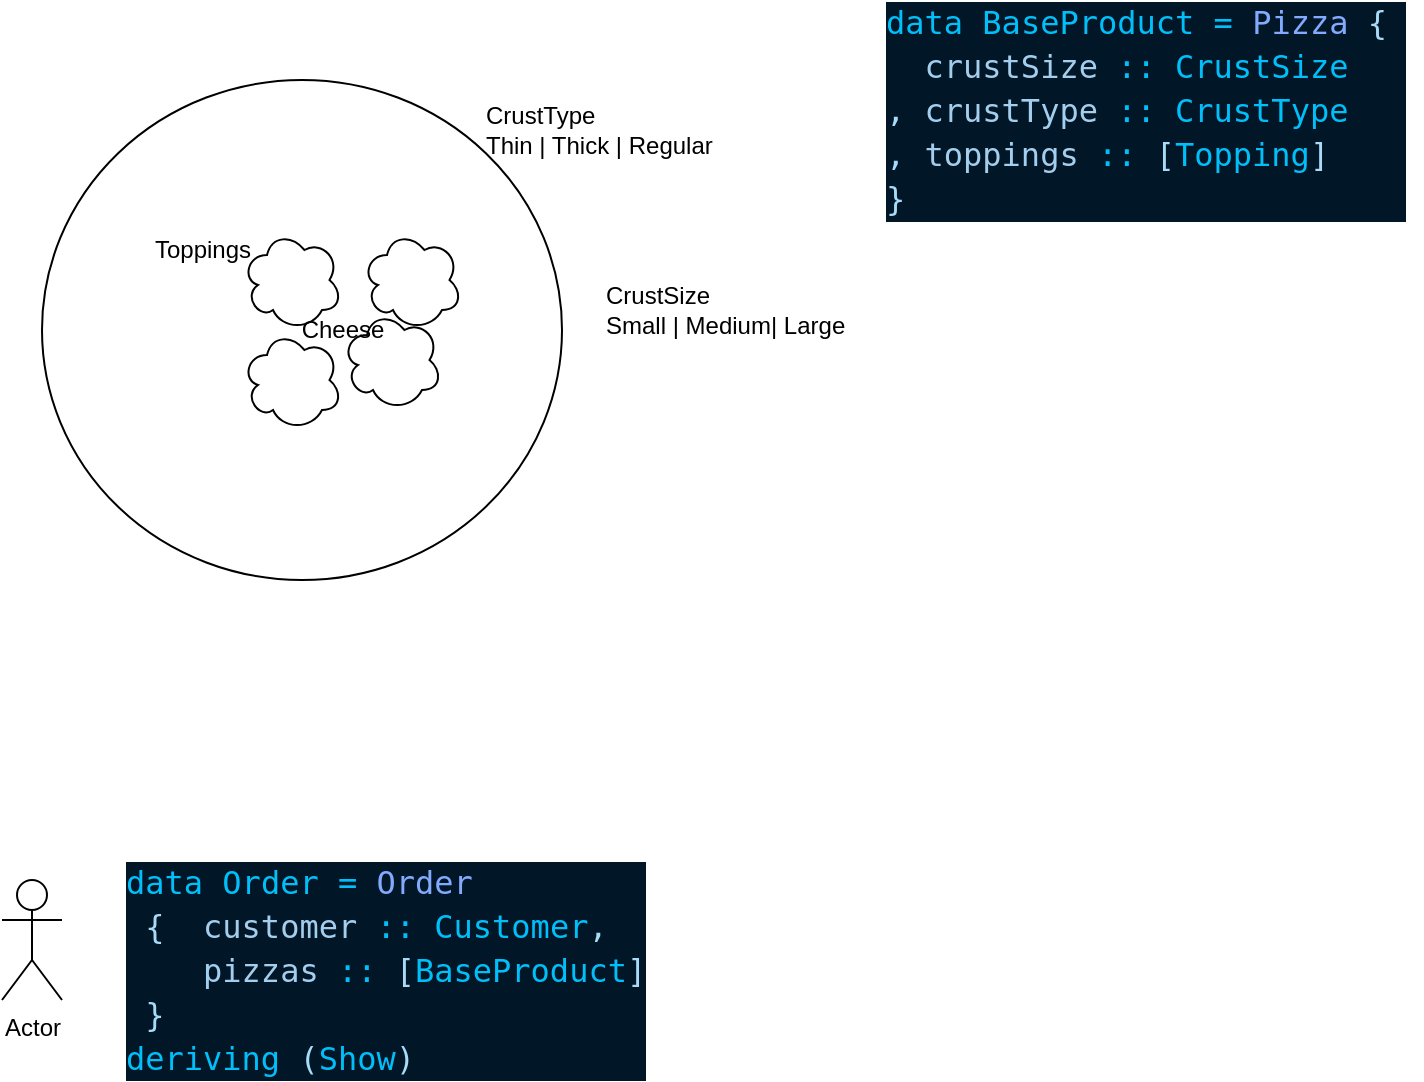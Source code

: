 <mxfile>
    <diagram id="nWXRt7LKUX-1-Ko7EOjv" name="Page-1">
        <mxGraphModel dx="694" dy="353" grid="1" gridSize="10" guides="1" tooltips="1" connect="1" arrows="1" fold="1" page="1" pageScale="1" pageWidth="827" pageHeight="1169" math="0" shadow="0">
            <root>
                <mxCell id="0"/>
                <mxCell id="1" parent="0"/>
                <mxCell id="UyfyExOqAVV3lKFY3JEy-2" value="" style="ellipse;whiteSpace=wrap;html=1;" parent="1" vertex="1">
                    <mxGeometry x="120" y="80" width="260" height="250" as="geometry"/>
                </mxCell>
                <mxCell id="UyfyExOqAVV3lKFY3JEy-3" value="" style="ellipse;shape=cloud;whiteSpace=wrap;html=1;" parent="1" vertex="1">
                    <mxGeometry x="220" y="205" width="50" height="50" as="geometry"/>
                </mxCell>
                <mxCell id="UyfyExOqAVV3lKFY3JEy-4" value="" style="ellipse;shape=cloud;whiteSpace=wrap;html=1;" parent="1" vertex="1">
                    <mxGeometry x="270" y="195" width="50" height="50" as="geometry"/>
                </mxCell>
                <mxCell id="UyfyExOqAVV3lKFY3JEy-5" value="" style="ellipse;shape=cloud;whiteSpace=wrap;html=1;" parent="1" vertex="1">
                    <mxGeometry x="280" y="155" width="50" height="50" as="geometry"/>
                </mxCell>
                <mxCell id="UyfyExOqAVV3lKFY3JEy-6" value="" style="ellipse;shape=cloud;whiteSpace=wrap;html=1;" parent="1" vertex="1">
                    <mxGeometry x="220" y="155" width="50" height="50" as="geometry"/>
                </mxCell>
                <mxCell id="UyfyExOqAVV3lKFY3JEy-15" value="Toppings&lt;br&gt;" style="text;html=1;align=center;verticalAlign=middle;resizable=0;points=[];autosize=1;strokeColor=none;fillColor=none;" parent="1" vertex="1">
                    <mxGeometry x="170" y="155" width="60" height="20" as="geometry"/>
                </mxCell>
                <mxCell id="UyfyExOqAVV3lKFY3JEy-16" value="Cheese" style="text;html=1;align=center;verticalAlign=middle;resizable=0;points=[];autosize=1;strokeColor=none;fillColor=none;" parent="1" vertex="1">
                    <mxGeometry x="240" y="195" width="60" height="20" as="geometry"/>
                </mxCell>
                <mxCell id="UyfyExOqAVV3lKFY3JEy-17" value="CrustType&lt;br&gt;Thin | Thick | Regular&amp;nbsp;" style="text;html=1;strokeColor=none;fillColor=none;align=left;verticalAlign=middle;whiteSpace=wrap;rounded=0;" parent="1" vertex="1">
                    <mxGeometry x="340" y="90" width="120" height="30" as="geometry"/>
                </mxCell>
                <mxCell id="UyfyExOqAVV3lKFY3JEy-18" value="CrustSize&lt;br&gt;Small | Medium| Large" style="text;html=1;align=left;verticalAlign=middle;resizable=0;points=[];autosize=1;strokeColor=none;fillColor=none;" parent="1" vertex="1">
                    <mxGeometry x="400" y="180" width="140" height="30" as="geometry"/>
                </mxCell>
                <mxCell id="UyfyExOqAVV3lKFY3JEy-19" value="&lt;div style=&quot;color: rgb(167 , 219 , 247) ; background-color: rgb(1 , 22 , 39) ; font-family: &amp;#34;jetbrains mono&amp;#34; , &amp;#34;droid sans mono&amp;#34; , monospace , monospace , &amp;#34;droid sans fallback&amp;#34; ; font-size: 16px ; line-height: 22px&quot;&gt;&lt;div&gt;&lt;span style=&quot;color: #00bff9&quot;&gt;data&lt;/span&gt; &lt;span style=&quot;color: #00bff9&quot;&gt;BaseProduct&lt;/span&gt; &lt;span style=&quot;color: #00bff9&quot;&gt;=&lt;/span&gt; &lt;span style=&quot;color: #82aaff&quot;&gt;Pizza&lt;/span&gt; {&amp;nbsp;&lt;/div&gt;&lt;div&gt;&lt;span style=&quot;color: #a4ceee&quot;&gt;&amp;nbsp; crustSize&lt;/span&gt; &lt;span style=&quot;color: #00bff9&quot;&gt;::&lt;/span&gt; &lt;span style=&quot;color: #00bff9&quot;&gt;CrustSize&lt;/span&gt;&lt;/div&gt;&lt;div&gt;                   , &lt;span style=&quot;color: #a4ceee&quot;&gt;crustType&lt;/span&gt; &lt;span style=&quot;color: #00bff9&quot;&gt;::&lt;/span&gt; &lt;span style=&quot;color: #00bff9&quot;&gt;CrustType&lt;/span&gt;&lt;/div&gt;&lt;div&gt;                   , &lt;span style=&quot;color: #a4ceee&quot;&gt;toppings&lt;/span&gt;  &lt;span style=&quot;color: #00bff9&quot;&gt;::&lt;/span&gt; [&lt;span style=&quot;color: #00bff9&quot;&gt;Topping&lt;/span&gt;]&lt;/div&gt;&lt;div&gt;                   }&lt;/div&gt;&lt;/div&gt;" style="text;html=1;align=left;verticalAlign=middle;resizable=0;points=[];autosize=1;strokeColor=none;fillColor=none;" parent="1" vertex="1">
                    <mxGeometry x="540" y="40" width="270" height="110" as="geometry"/>
                </mxCell>
                <mxCell id="UyfyExOqAVV3lKFY3JEy-20" value="Actor" style="shape=umlActor;verticalLabelPosition=bottom;verticalAlign=top;html=1;outlineConnect=0;" parent="1" vertex="1">
                    <mxGeometry x="100" y="480" width="30" height="60" as="geometry"/>
                </mxCell>
                <mxCell id="2" value="&lt;div style=&quot;color: rgb(167 , 219 , 247) ; background-color: rgb(1 , 22 , 39) ; font-family: &amp;#34;jetbrains mono&amp;#34; , &amp;#34;droid sans mono&amp;#34; , monospace , monospace , &amp;#34;droid sans fallback&amp;#34; ; font-size: 16px ; line-height: 22px&quot;&gt;&lt;div&gt;&lt;span style=&quot;color: #00bff9&quot;&gt;data&lt;/span&gt; &lt;span style=&quot;color: #00bff9&quot;&gt;Order&lt;/span&gt; &lt;span style=&quot;color: #00bff9&quot;&gt;=&lt;/span&gt; &lt;span style=&quot;color: #82aaff&quot;&gt;Order&lt;/span&gt;&lt;/div&gt;&lt;div&gt;&amp;nbsp;{&amp;nbsp;&amp;nbsp;&lt;span style=&quot;color: #a4ceee&quot;&gt;customer&lt;/span&gt; &lt;span style=&quot;color: #00bff9&quot;&gt;::&lt;/span&gt; &lt;span style=&quot;color: #00bff9&quot;&gt;Customer&lt;/span&gt;,&lt;/div&gt;&lt;div&gt;    &lt;span style=&quot;color: #a4ceee&quot;&gt;&amp;nbsp; &amp;nbsp; pizzas&lt;/span&gt; &lt;span style=&quot;color: #00bff9&quot;&gt;::&lt;/span&gt; [&lt;span style=&quot;color: #00bff9&quot;&gt;BaseProduct&lt;/span&gt;]&lt;/div&gt;&lt;div&gt;&amp;nbsp;}&lt;/div&gt;&lt;div&gt;  &lt;span style=&quot;color: #00bff9&quot;&gt;deriving&lt;/span&gt; (&lt;span style=&quot;color: #00bff9&quot;&gt;Show&lt;/span&gt;)&lt;/div&gt;&lt;/div&gt;" style="text;html=1;align=left;verticalAlign=middle;resizable=0;points=[];autosize=1;strokeColor=none;" vertex="1" parent="1">
                    <mxGeometry x="160" y="470" width="270" height="110" as="geometry"/>
                </mxCell>
            </root>
        </mxGraphModel>
    </diagram>
</mxfile>